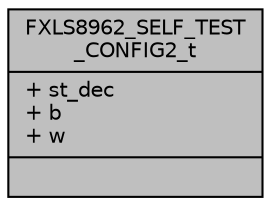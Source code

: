 digraph "FXLS8962_SELF_TEST_CONFIG2_t"
{
  edge [fontname="Helvetica",fontsize="10",labelfontname="Helvetica",labelfontsize="10"];
  node [fontname="Helvetica",fontsize="10",shape=record];
  Node1 [label="{FXLS8962_SELF_TEST\l_CONFIG2_t\n|+ st_dec\l+ b\l+ w\l|}",height=0.2,width=0.4,color="black", fillcolor="grey75", style="filled", fontcolor="black"];
}
